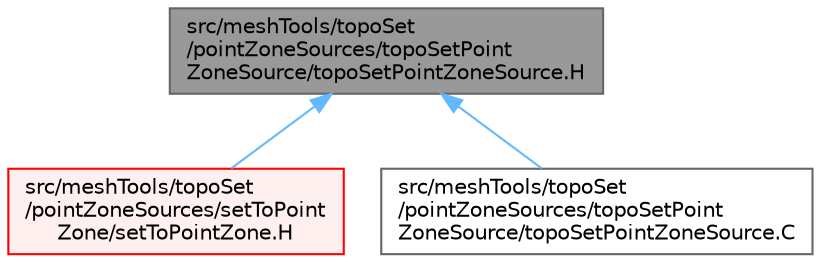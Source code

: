 digraph "src/meshTools/topoSet/pointZoneSources/topoSetPointZoneSource/topoSetPointZoneSource.H"
{
 // LATEX_PDF_SIZE
  bgcolor="transparent";
  edge [fontname=Helvetica,fontsize=10,labelfontname=Helvetica,labelfontsize=10];
  node [fontname=Helvetica,fontsize=10,shape=box,height=0.2,width=0.4];
  Node1 [id="Node000001",label="src/meshTools/topoSet\l/pointZoneSources/topoSetPoint\lZoneSource/topoSetPointZoneSource.H",height=0.2,width=0.4,color="gray40", fillcolor="grey60", style="filled", fontcolor="black",tooltip=" "];
  Node1 -> Node2 [id="edge1_Node000001_Node000002",dir="back",color="steelblue1",style="solid",tooltip=" "];
  Node2 [id="Node000002",label="src/meshTools/topoSet\l/pointZoneSources/setToPoint\lZone/setToPointZone.H",height=0.2,width=0.4,color="red", fillcolor="#FFF0F0", style="filled",URL="$setToPointZone_8H.html",tooltip=" "];
  Node1 -> Node4 [id="edge2_Node000001_Node000004",dir="back",color="steelblue1",style="solid",tooltip=" "];
  Node4 [id="Node000004",label="src/meshTools/topoSet\l/pointZoneSources/topoSetPoint\lZoneSource/topoSetPointZoneSource.C",height=0.2,width=0.4,color="grey40", fillcolor="white", style="filled",URL="$topoSetPointZoneSource_8C.html",tooltip=" "];
}

